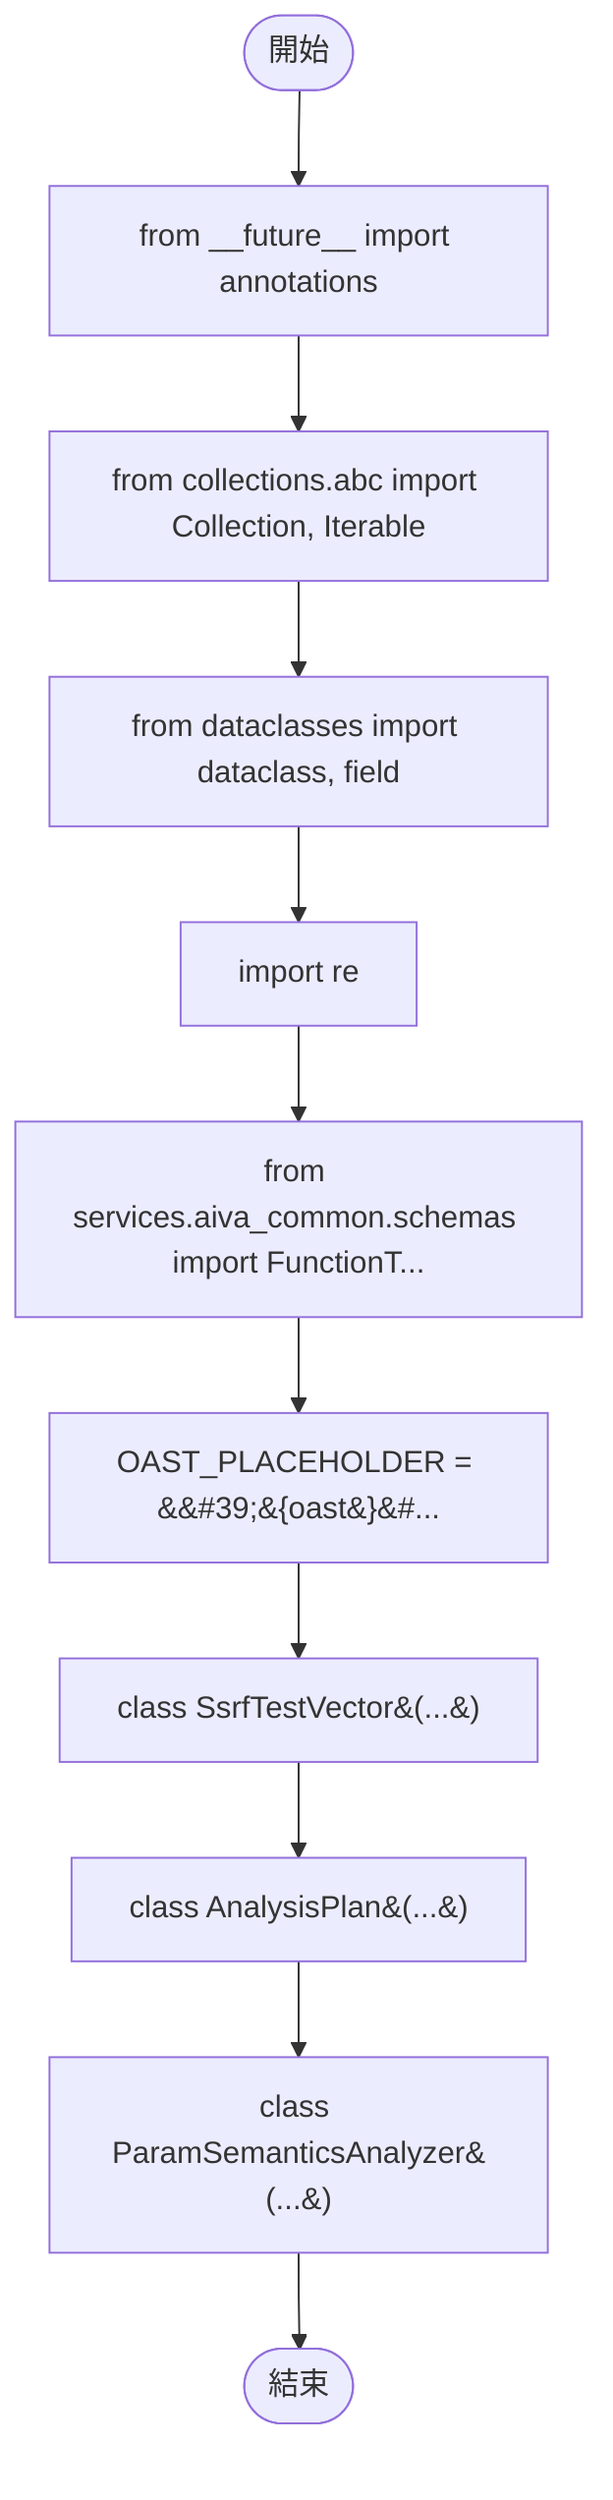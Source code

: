flowchart TB
    n1([開始])
    n2([結束])
    n3[from __future__ import annotations]
    n4[from collections.abc import Collection, Iterable]
    n5[from dataclasses import dataclass, field]
    n6[import re]
    n7[from services.aiva_common.schemas import FunctionT...]
    n8[OAST_PLACEHOLDER = &amp;&#35;39;&#123;oast&#125;&amp;&#35...]
    n9[class SsrfTestVector&#40;...&#41;]
    n10[class AnalysisPlan&#40;...&#41;]
    n11[class ParamSemanticsAnalyzer&#40;...&#41;]
    n1 --> n3
    n3 --> n4
    n4 --> n5
    n5 --> n6
    n6 --> n7
    n7 --> n8
    n8 --> n9
    n9 --> n10
    n10 --> n11
    n11 --> n2